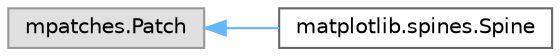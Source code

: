 digraph "Graphical Class Hierarchy"
{
 // LATEX_PDF_SIZE
  bgcolor="transparent";
  edge [fontname=Helvetica,fontsize=10,labelfontname=Helvetica,labelfontsize=10];
  node [fontname=Helvetica,fontsize=10,shape=box,height=0.2,width=0.4];
  rankdir="LR";
  Node0 [id="Node000000",label="mpatches.Patch",height=0.2,width=0.4,color="grey60", fillcolor="#E0E0E0", style="filled",tooltip=" "];
  Node0 -> Node1 [id="edge4002_Node000000_Node000001",dir="back",color="steelblue1",style="solid",tooltip=" "];
  Node1 [id="Node000001",label="matplotlib.spines.Spine",height=0.2,width=0.4,color="grey40", fillcolor="white", style="filled",URL="$db/d47/classmatplotlib_1_1spines_1_1Spine.html",tooltip=" "];
}
